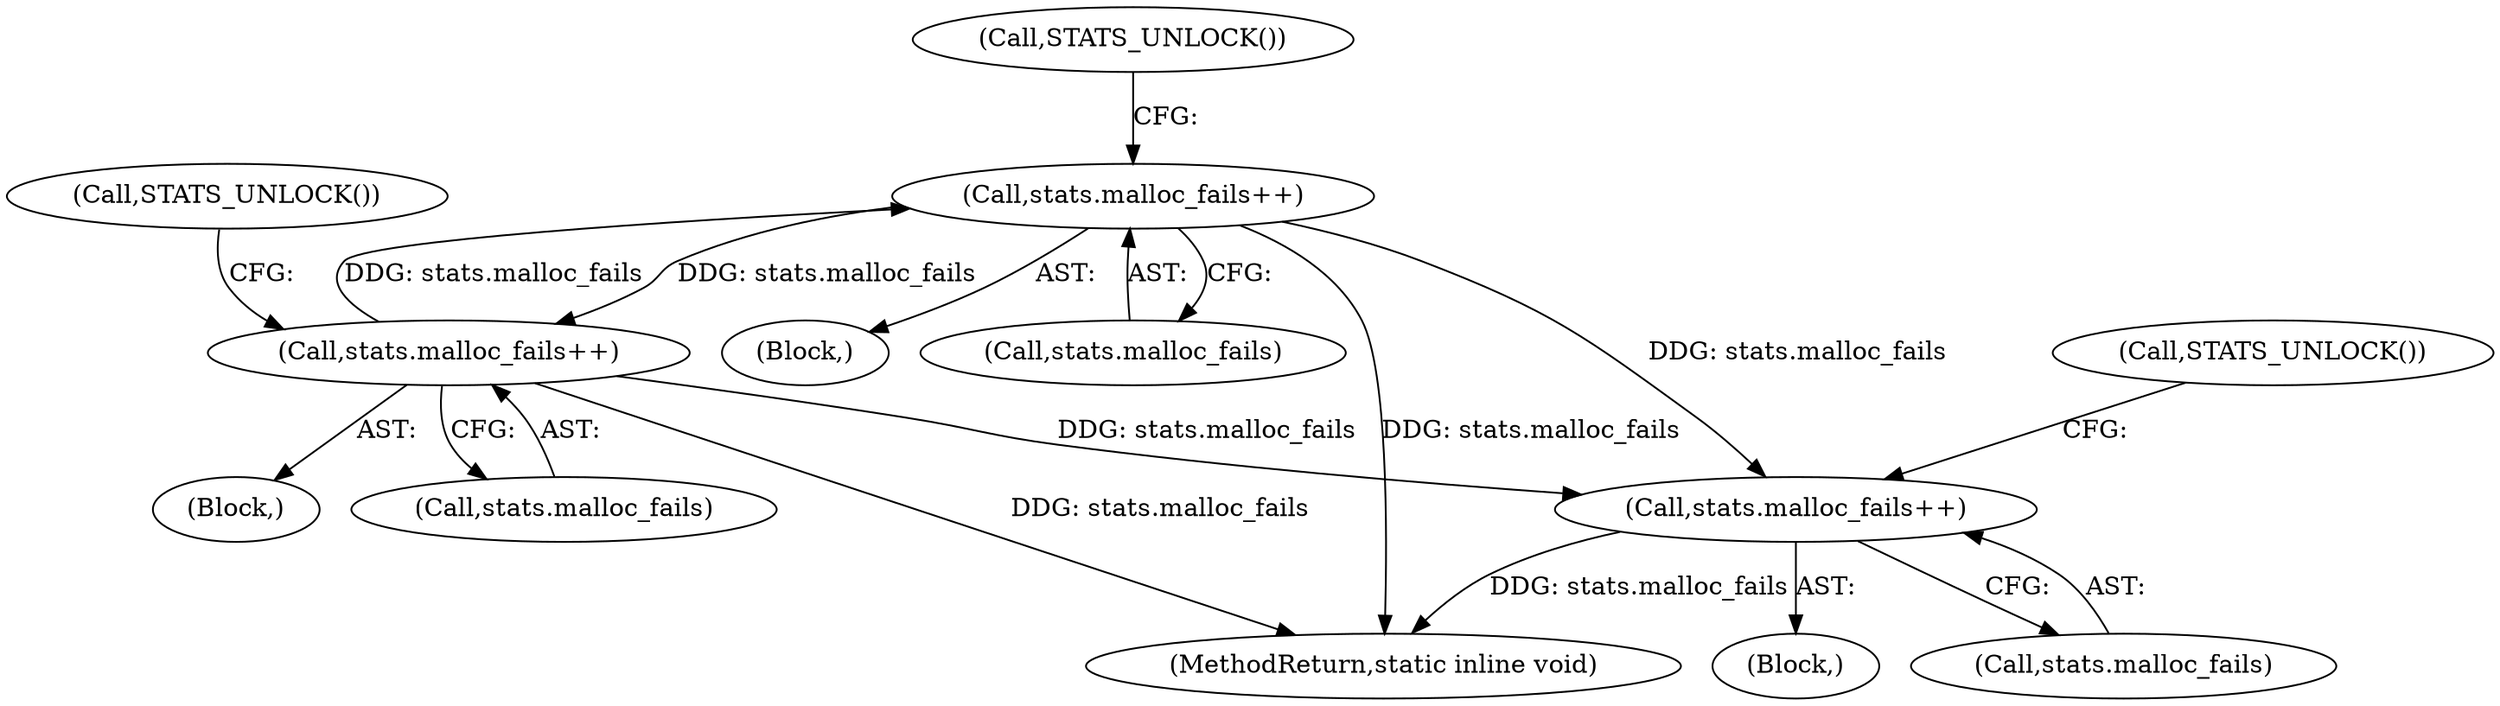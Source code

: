 digraph "0_memcached_a8c4a82787b8b6c256d61bd5c42fb7f92d1bae00@API" {
"1000230" [label="(Call,stats.malloc_fails++)"];
"1000298" [label="(Call,stats.malloc_fails++)"];
"1000230" [label="(Call,stats.malloc_fails++)"];
"1000320" [label="(Call,stats.malloc_fails++)"];
"1000320" [label="(Call,stats.malloc_fails++)"];
"1000228" [label="(Block,)"];
"1000231" [label="(Call,stats.malloc_fails)"];
"1000299" [label="(Call,stats.malloc_fails)"];
"1000756" [label="(MethodReturn,static inline void)"];
"1000298" [label="(Call,stats.malloc_fails++)"];
"1000324" [label="(Call,STATS_UNLOCK())"];
"1000318" [label="(Block,)"];
"1000296" [label="(Block,)"];
"1000234" [label="(Call,STATS_UNLOCK())"];
"1000321" [label="(Call,stats.malloc_fails)"];
"1000230" [label="(Call,stats.malloc_fails++)"];
"1000302" [label="(Call,STATS_UNLOCK())"];
"1000230" -> "1000228"  [label="AST: "];
"1000230" -> "1000231"  [label="CFG: "];
"1000231" -> "1000230"  [label="AST: "];
"1000234" -> "1000230"  [label="CFG: "];
"1000230" -> "1000756"  [label="DDG: stats.malloc_fails"];
"1000298" -> "1000230"  [label="DDG: stats.malloc_fails"];
"1000230" -> "1000298"  [label="DDG: stats.malloc_fails"];
"1000230" -> "1000320"  [label="DDG: stats.malloc_fails"];
"1000298" -> "1000296"  [label="AST: "];
"1000298" -> "1000299"  [label="CFG: "];
"1000299" -> "1000298"  [label="AST: "];
"1000302" -> "1000298"  [label="CFG: "];
"1000298" -> "1000756"  [label="DDG: stats.malloc_fails"];
"1000298" -> "1000320"  [label="DDG: stats.malloc_fails"];
"1000320" -> "1000318"  [label="AST: "];
"1000320" -> "1000321"  [label="CFG: "];
"1000321" -> "1000320"  [label="AST: "];
"1000324" -> "1000320"  [label="CFG: "];
"1000320" -> "1000756"  [label="DDG: stats.malloc_fails"];
}
